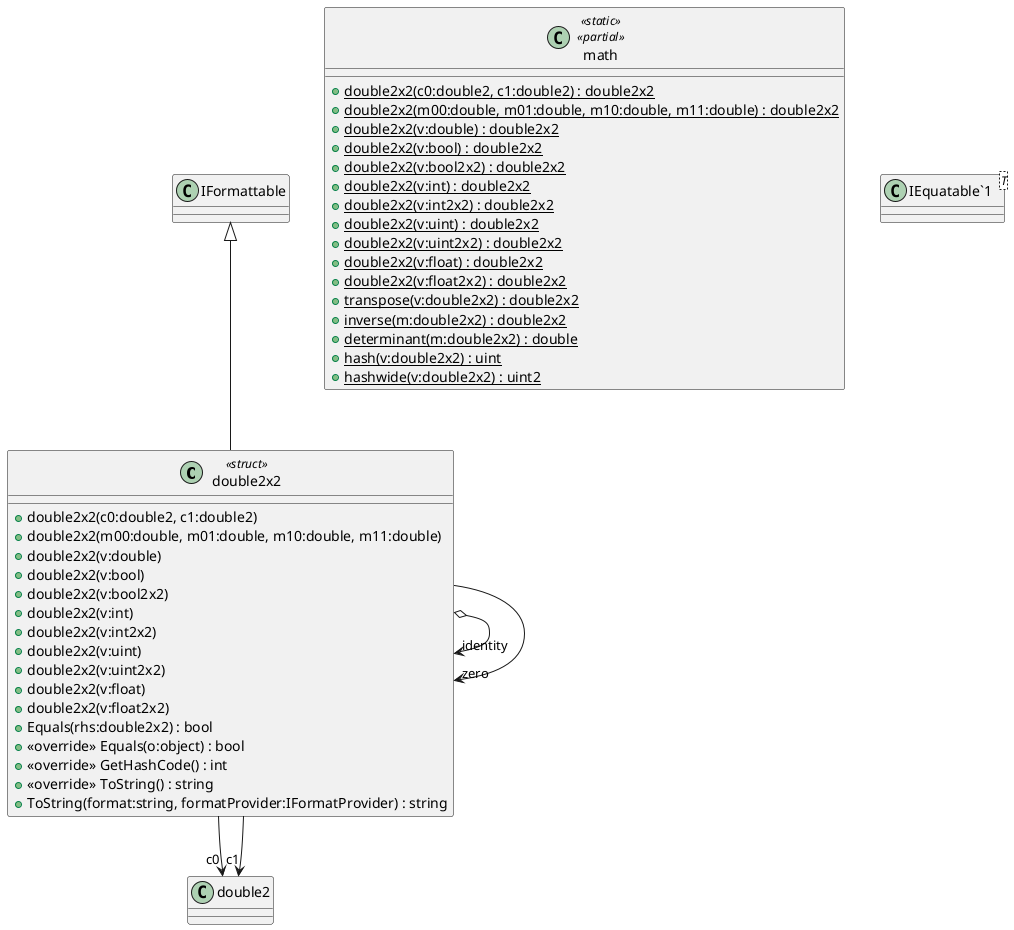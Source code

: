 @startuml
class double2x2 <<struct>> {
    + double2x2(c0:double2, c1:double2)
    + double2x2(m00:double, m01:double, m10:double, m11:double)
    + double2x2(v:double)
    + double2x2(v:bool)
    + double2x2(v:bool2x2)
    + double2x2(v:int)
    + double2x2(v:int2x2)
    + double2x2(v:uint)
    + double2x2(v:uint2x2)
    + double2x2(v:float)
    + double2x2(v:float2x2)
    + Equals(rhs:double2x2) : bool
    + <<override>> Equals(o:object) : bool
    + <<override>> GetHashCode() : int
    + <<override>> ToString() : string
    + ToString(format:string, formatProvider:IFormatProvider) : string
}
class math <<static>> <<partial>> {
    + {static} double2x2(c0:double2, c1:double2) : double2x2
    + {static} double2x2(m00:double, m01:double, m10:double, m11:double) : double2x2
    + {static} double2x2(v:double) : double2x2
    + {static} double2x2(v:bool) : double2x2
    + {static} double2x2(v:bool2x2) : double2x2
    + {static} double2x2(v:int) : double2x2
    + {static} double2x2(v:int2x2) : double2x2
    + {static} double2x2(v:uint) : double2x2
    + {static} double2x2(v:uint2x2) : double2x2
    + {static} double2x2(v:float) : double2x2
    + {static} double2x2(v:float2x2) : double2x2
    + {static} transpose(v:double2x2) : double2x2
    + {static} inverse(m:double2x2) : double2x2
    + {static} determinant(m:double2x2) : double
    + {static} hash(v:double2x2) : uint
    + {static} hashwide(v:double2x2) : uint2
}
class "IEquatable`1"<T> {
}
IFormattable <|-- double2x2
double2x2 --> "c0" double2
double2x2 --> "c1" double2
double2x2 o-> "identity" double2x2
double2x2 --> "zero" double2x2
@enduml
